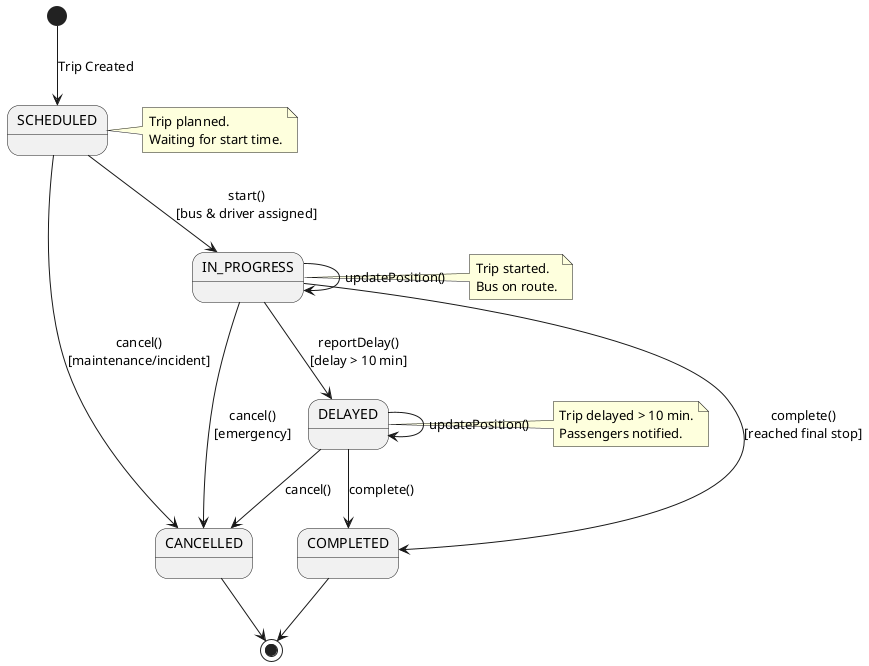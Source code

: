@startuml Trip_State_Diagram

[*] --> SCHEDULED : Trip Created

SCHEDULED --> IN_PROGRESS : start()\n[bus & driver assigned]
SCHEDULED --> CANCELLED : cancel()\n[maintenance/incident]

IN_PROGRESS --> IN_PROGRESS : updatePosition()
IN_PROGRESS --> DELAYED : reportDelay()\n[delay > 10 min]
IN_PROGRESS --> COMPLETED : complete()\n[reached final stop]
IN_PROGRESS --> CANCELLED : cancel()\n[emergency]

DELAYED --> DELAYED : updatePosition()
DELAYED --> COMPLETED : complete()
DELAYED --> CANCELLED : cancel()

COMPLETED --> [*]
CANCELLED --> [*]

note right of SCHEDULED
    Trip planned.
    Waiting for start time.
end note

note right of IN_PROGRESS
    Trip started.
    Bus on route.
end note

note right of DELAYED
    Trip delayed > 10 min.
    Passengers notified.
end note

@enduml
